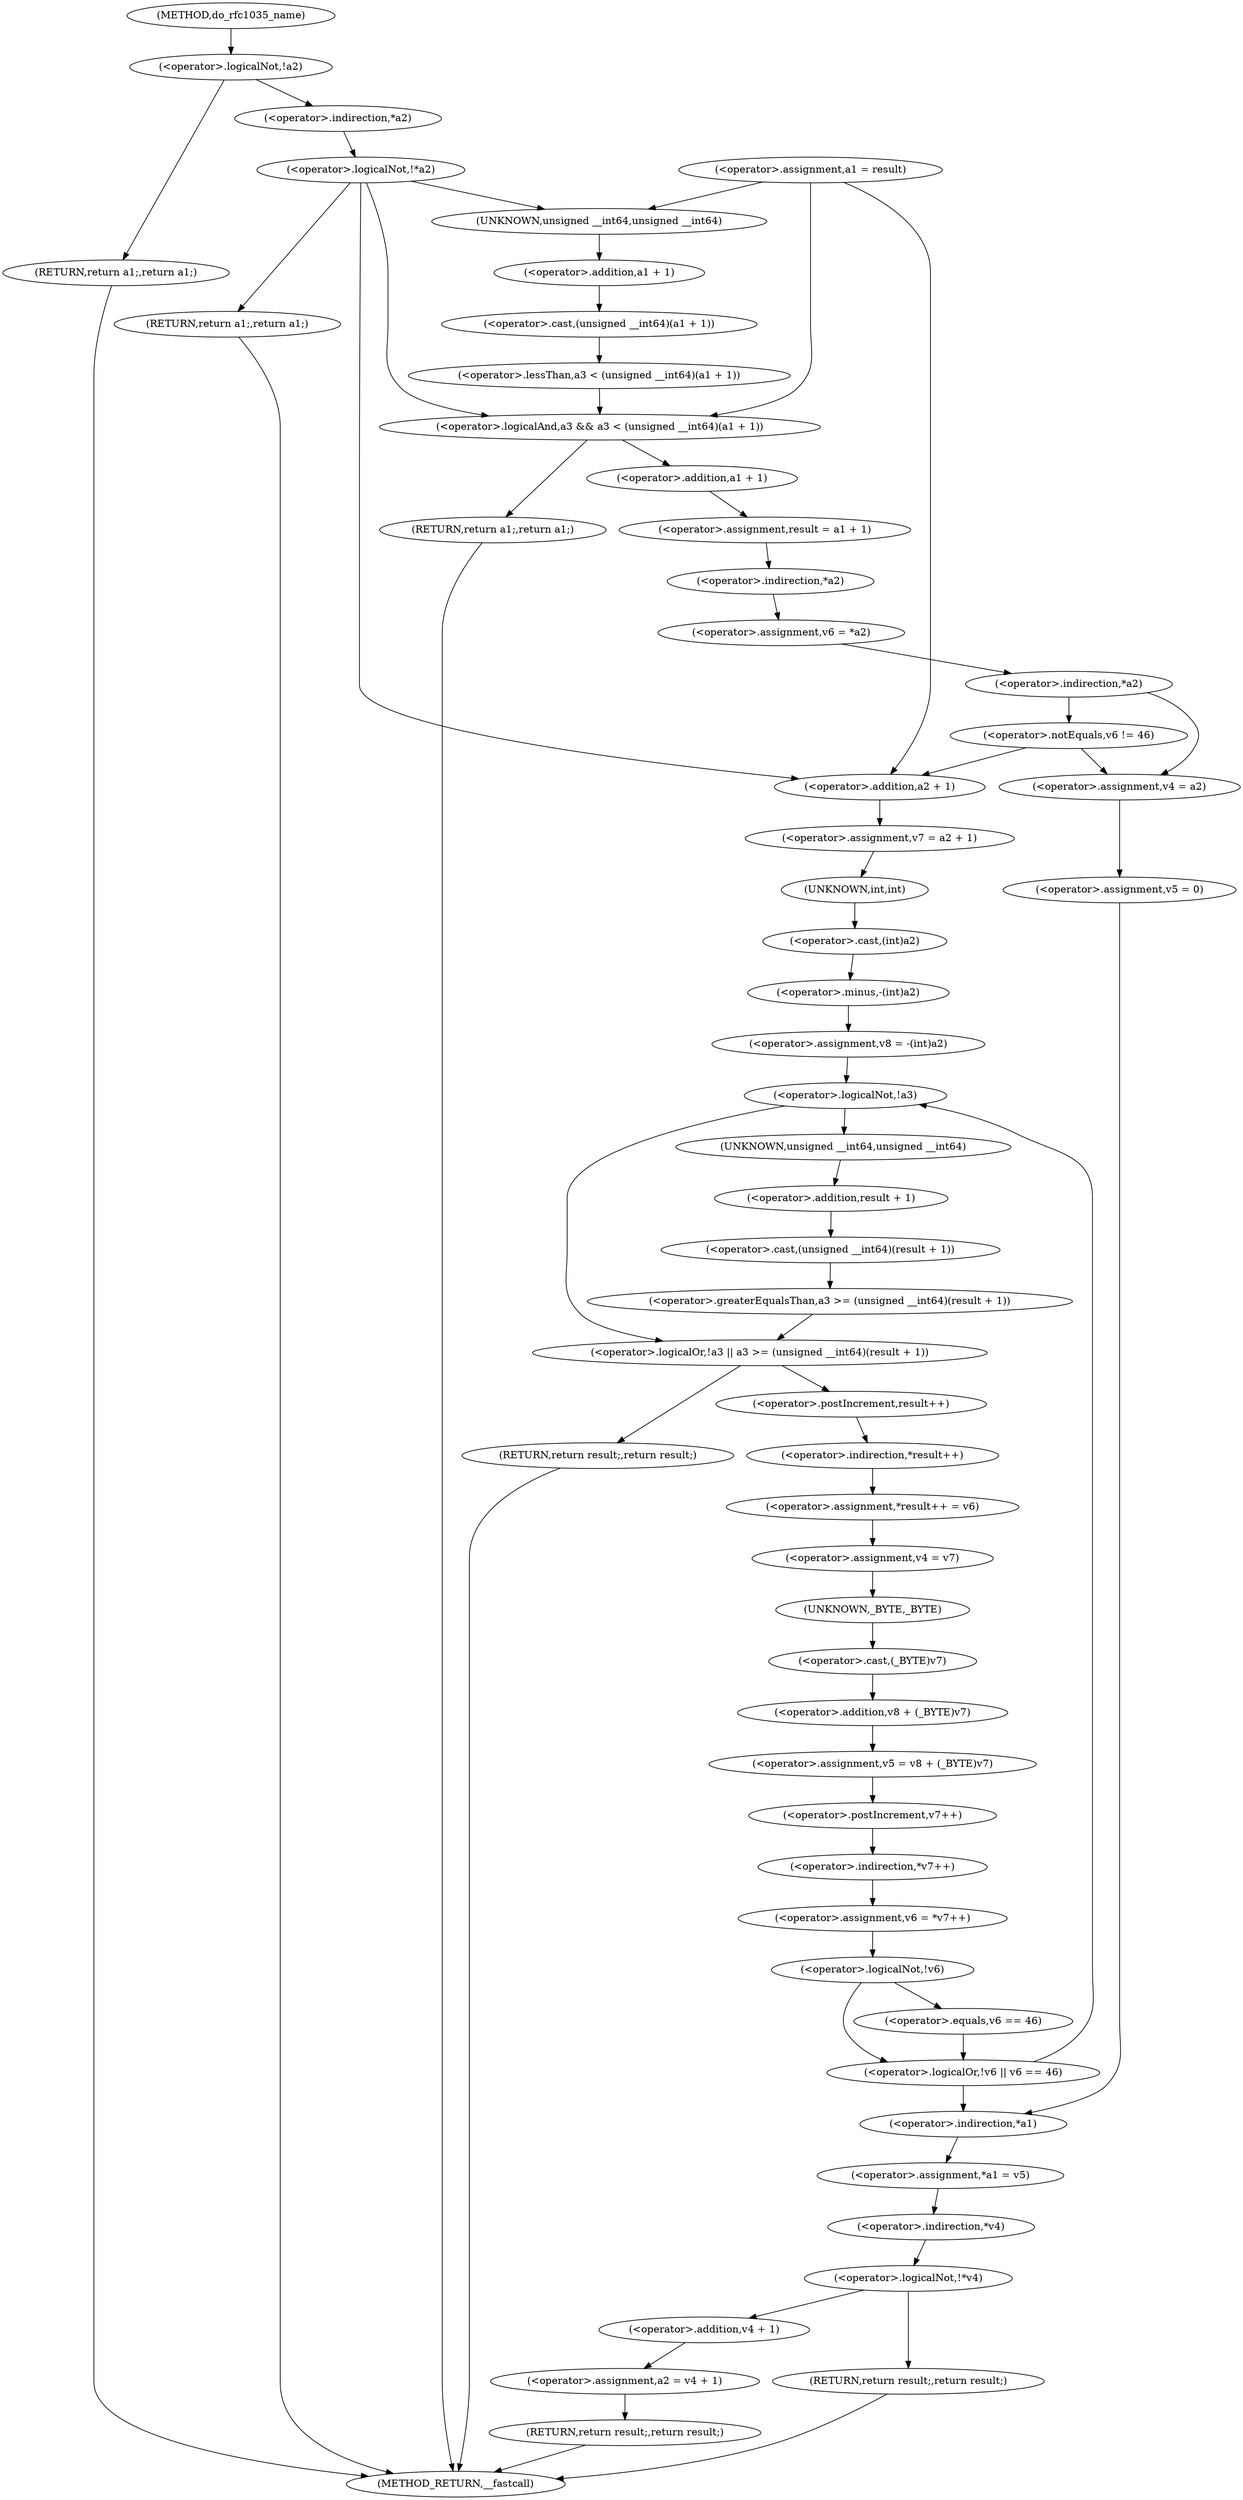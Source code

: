 digraph do_rfc1035_name {  
"1000119" [label = "(<operator>.logicalNot,!a2)" ]
"1000121" [label = "(RETURN,return a1;,return a1;)" ]
"1000124" [label = "(<operator>.logicalNot,!*a2)" ]
"1000125" [label = "(<operator>.indirection,*a2)" ]
"1000127" [label = "(RETURN,return a1;,return a1;)" ]
"1000133" [label = "(<operator>.logicalAnd,a3 && a3 < (unsigned __int64)(a1 + 1))" ]
"1000135" [label = "(<operator>.lessThan,a3 < (unsigned __int64)(a1 + 1))" ]
"1000137" [label = "(<operator>.cast,(unsigned __int64)(a1 + 1))" ]
"1000138" [label = "(UNKNOWN,unsigned __int64,unsigned __int64)" ]
"1000139" [label = "(<operator>.addition,a1 + 1)" ]
"1000142" [label = "(RETURN,return a1;,return a1;)" ]
"1000144" [label = "(<operator>.assignment,result = a1 + 1)" ]
"1000146" [label = "(<operator>.addition,a1 + 1)" ]
"1000149" [label = "(<operator>.assignment,v6 = *a2)" ]
"1000151" [label = "(<operator>.indirection,*a2)" ]
"1000154" [label = "(<operator>.indirection,*a2)" ]
"1000158" [label = "(<operator>.notEquals,v6 != 46)" ]
"1000162" [label = "(<operator>.assignment,v4 = a2)" ]
"1000165" [label = "(<operator>.assignment,v5 = 0)" ]
"1000169" [label = "(<operator>.assignment,*a1 = v5)" ]
"1000170" [label = "(<operator>.indirection,*a1)" ]
"1000174" [label = "(<operator>.logicalNot,!*v4)" ]
"1000175" [label = "(<operator>.indirection,*v4)" ]
"1000177" [label = "(RETURN,return result;,return result;)" ]
"1000179" [label = "(<operator>.assignment,a2 = v4 + 1)" ]
"1000181" [label = "(<operator>.addition,v4 + 1)" ]
"1000184" [label = "(RETURN,return result;,return result;)" ]
"1000186" [label = "(<operator>.assignment,a1 = result)" ]
"1000189" [label = "(<operator>.assignment,v7 = a2 + 1)" ]
"1000191" [label = "(<operator>.addition,a2 + 1)" ]
"1000194" [label = "(<operator>.assignment,v8 = -(int)a2)" ]
"1000196" [label = "(<operator>.minus,-(int)a2)" ]
"1000197" [label = "(<operator>.cast,(int)a2)" ]
"1000198" [label = "(UNKNOWN,int,int)" ]
"1000201" [label = "(<operator>.logicalOr,!a3 || a3 >= (unsigned __int64)(result + 1))" ]
"1000202" [label = "(<operator>.logicalNot,!a3)" ]
"1000204" [label = "(<operator>.greaterEqualsThan,a3 >= (unsigned __int64)(result + 1))" ]
"1000206" [label = "(<operator>.cast,(unsigned __int64)(result + 1))" ]
"1000207" [label = "(UNKNOWN,unsigned __int64,unsigned __int64)" ]
"1000208" [label = "(<operator>.addition,result + 1)" ]
"1000212" [label = "(<operator>.assignment,*result++ = v6)" ]
"1000213" [label = "(<operator>.indirection,*result++)" ]
"1000214" [label = "(<operator>.postIncrement,result++)" ]
"1000217" [label = "(<operator>.assignment,v4 = v7)" ]
"1000220" [label = "(<operator>.assignment,v5 = v8 + (_BYTE)v7)" ]
"1000222" [label = "(<operator>.addition,v8 + (_BYTE)v7)" ]
"1000224" [label = "(<operator>.cast,(_BYTE)v7)" ]
"1000225" [label = "(UNKNOWN,_BYTE,_BYTE)" ]
"1000227" [label = "(<operator>.assignment,v6 = *v7++)" ]
"1000229" [label = "(<operator>.indirection,*v7++)" ]
"1000230" [label = "(<operator>.postIncrement,v7++)" ]
"1000233" [label = "(<operator>.logicalOr,!v6 || v6 == 46)" ]
"1000234" [label = "(<operator>.logicalNot,!v6)" ]
"1000236" [label = "(<operator>.equals,v6 == 46)" ]
"1000240" [label = "(RETURN,return result;,return result;)" ]
"1000107" [label = "(METHOD,do_rfc1035_name)" ]
"1000242" [label = "(METHOD_RETURN,__fastcall)" ]
  "1000119" -> "1000121" 
  "1000119" -> "1000125" 
  "1000121" -> "1000242" 
  "1000124" -> "1000127" 
  "1000124" -> "1000133" 
  "1000124" -> "1000138" 
  "1000124" -> "1000191" 
  "1000125" -> "1000124" 
  "1000127" -> "1000242" 
  "1000133" -> "1000142" 
  "1000133" -> "1000146" 
  "1000135" -> "1000133" 
  "1000137" -> "1000135" 
  "1000138" -> "1000139" 
  "1000139" -> "1000137" 
  "1000142" -> "1000242" 
  "1000144" -> "1000151" 
  "1000146" -> "1000144" 
  "1000149" -> "1000154" 
  "1000151" -> "1000149" 
  "1000154" -> "1000158" 
  "1000154" -> "1000162" 
  "1000158" -> "1000191" 
  "1000158" -> "1000162" 
  "1000162" -> "1000165" 
  "1000165" -> "1000170" 
  "1000169" -> "1000175" 
  "1000170" -> "1000169" 
  "1000174" -> "1000177" 
  "1000174" -> "1000181" 
  "1000175" -> "1000174" 
  "1000177" -> "1000242" 
  "1000179" -> "1000184" 
  "1000181" -> "1000179" 
  "1000184" -> "1000242" 
  "1000186" -> "1000133" 
  "1000186" -> "1000138" 
  "1000186" -> "1000191" 
  "1000189" -> "1000198" 
  "1000191" -> "1000189" 
  "1000194" -> "1000202" 
  "1000196" -> "1000194" 
  "1000197" -> "1000196" 
  "1000198" -> "1000197" 
  "1000201" -> "1000214" 
  "1000201" -> "1000240" 
  "1000202" -> "1000201" 
  "1000202" -> "1000207" 
  "1000204" -> "1000201" 
  "1000206" -> "1000204" 
  "1000207" -> "1000208" 
  "1000208" -> "1000206" 
  "1000212" -> "1000217" 
  "1000213" -> "1000212" 
  "1000214" -> "1000213" 
  "1000217" -> "1000225" 
  "1000220" -> "1000230" 
  "1000222" -> "1000220" 
  "1000224" -> "1000222" 
  "1000225" -> "1000224" 
  "1000227" -> "1000234" 
  "1000229" -> "1000227" 
  "1000230" -> "1000229" 
  "1000233" -> "1000202" 
  "1000233" -> "1000170" 
  "1000234" -> "1000233" 
  "1000234" -> "1000236" 
  "1000236" -> "1000233" 
  "1000240" -> "1000242" 
  "1000107" -> "1000119" 
}
